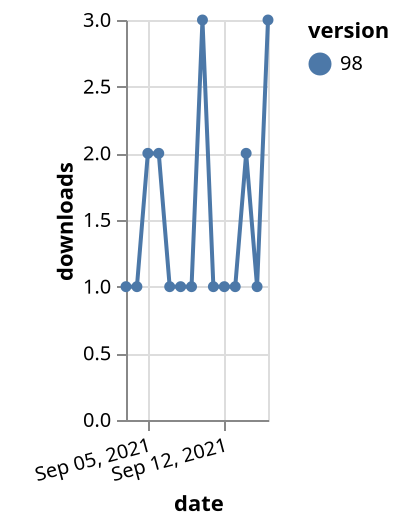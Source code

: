 {"$schema": "https://vega.github.io/schema/vega-lite/v5.json", "description": "A simple bar chart with embedded data.", "data": {"values": [{"date": "2021-09-03", "total": 274, "delta": 1, "version": "98"}, {"date": "2021-09-04", "total": 275, "delta": 1, "version": "98"}, {"date": "2021-09-05", "total": 277, "delta": 2, "version": "98"}, {"date": "2021-09-06", "total": 279, "delta": 2, "version": "98"}, {"date": "2021-09-07", "total": 280, "delta": 1, "version": "98"}, {"date": "2021-09-08", "total": 281, "delta": 1, "version": "98"}, {"date": "2021-09-09", "total": 282, "delta": 1, "version": "98"}, {"date": "2021-09-10", "total": 285, "delta": 3, "version": "98"}, {"date": "2021-09-11", "total": 286, "delta": 1, "version": "98"}, {"date": "2021-09-12", "total": 287, "delta": 1, "version": "98"}, {"date": "2021-09-13", "total": 288, "delta": 1, "version": "98"}, {"date": "2021-09-14", "total": 290, "delta": 2, "version": "98"}, {"date": "2021-09-15", "total": 291, "delta": 1, "version": "98"}, {"date": "2021-09-16", "total": 294, "delta": 3, "version": "98"}]}, "width": "container", "mark": {"type": "line", "point": {"filled": true}}, "encoding": {"x": {"field": "date", "type": "temporal", "timeUnit": "yearmonthdate", "title": "date", "axis": {"labelAngle": -15}}, "y": {"field": "delta", "type": "quantitative", "title": "downloads"}, "color": {"field": "version", "type": "nominal"}, "tooltip": {"field": "delta"}}}